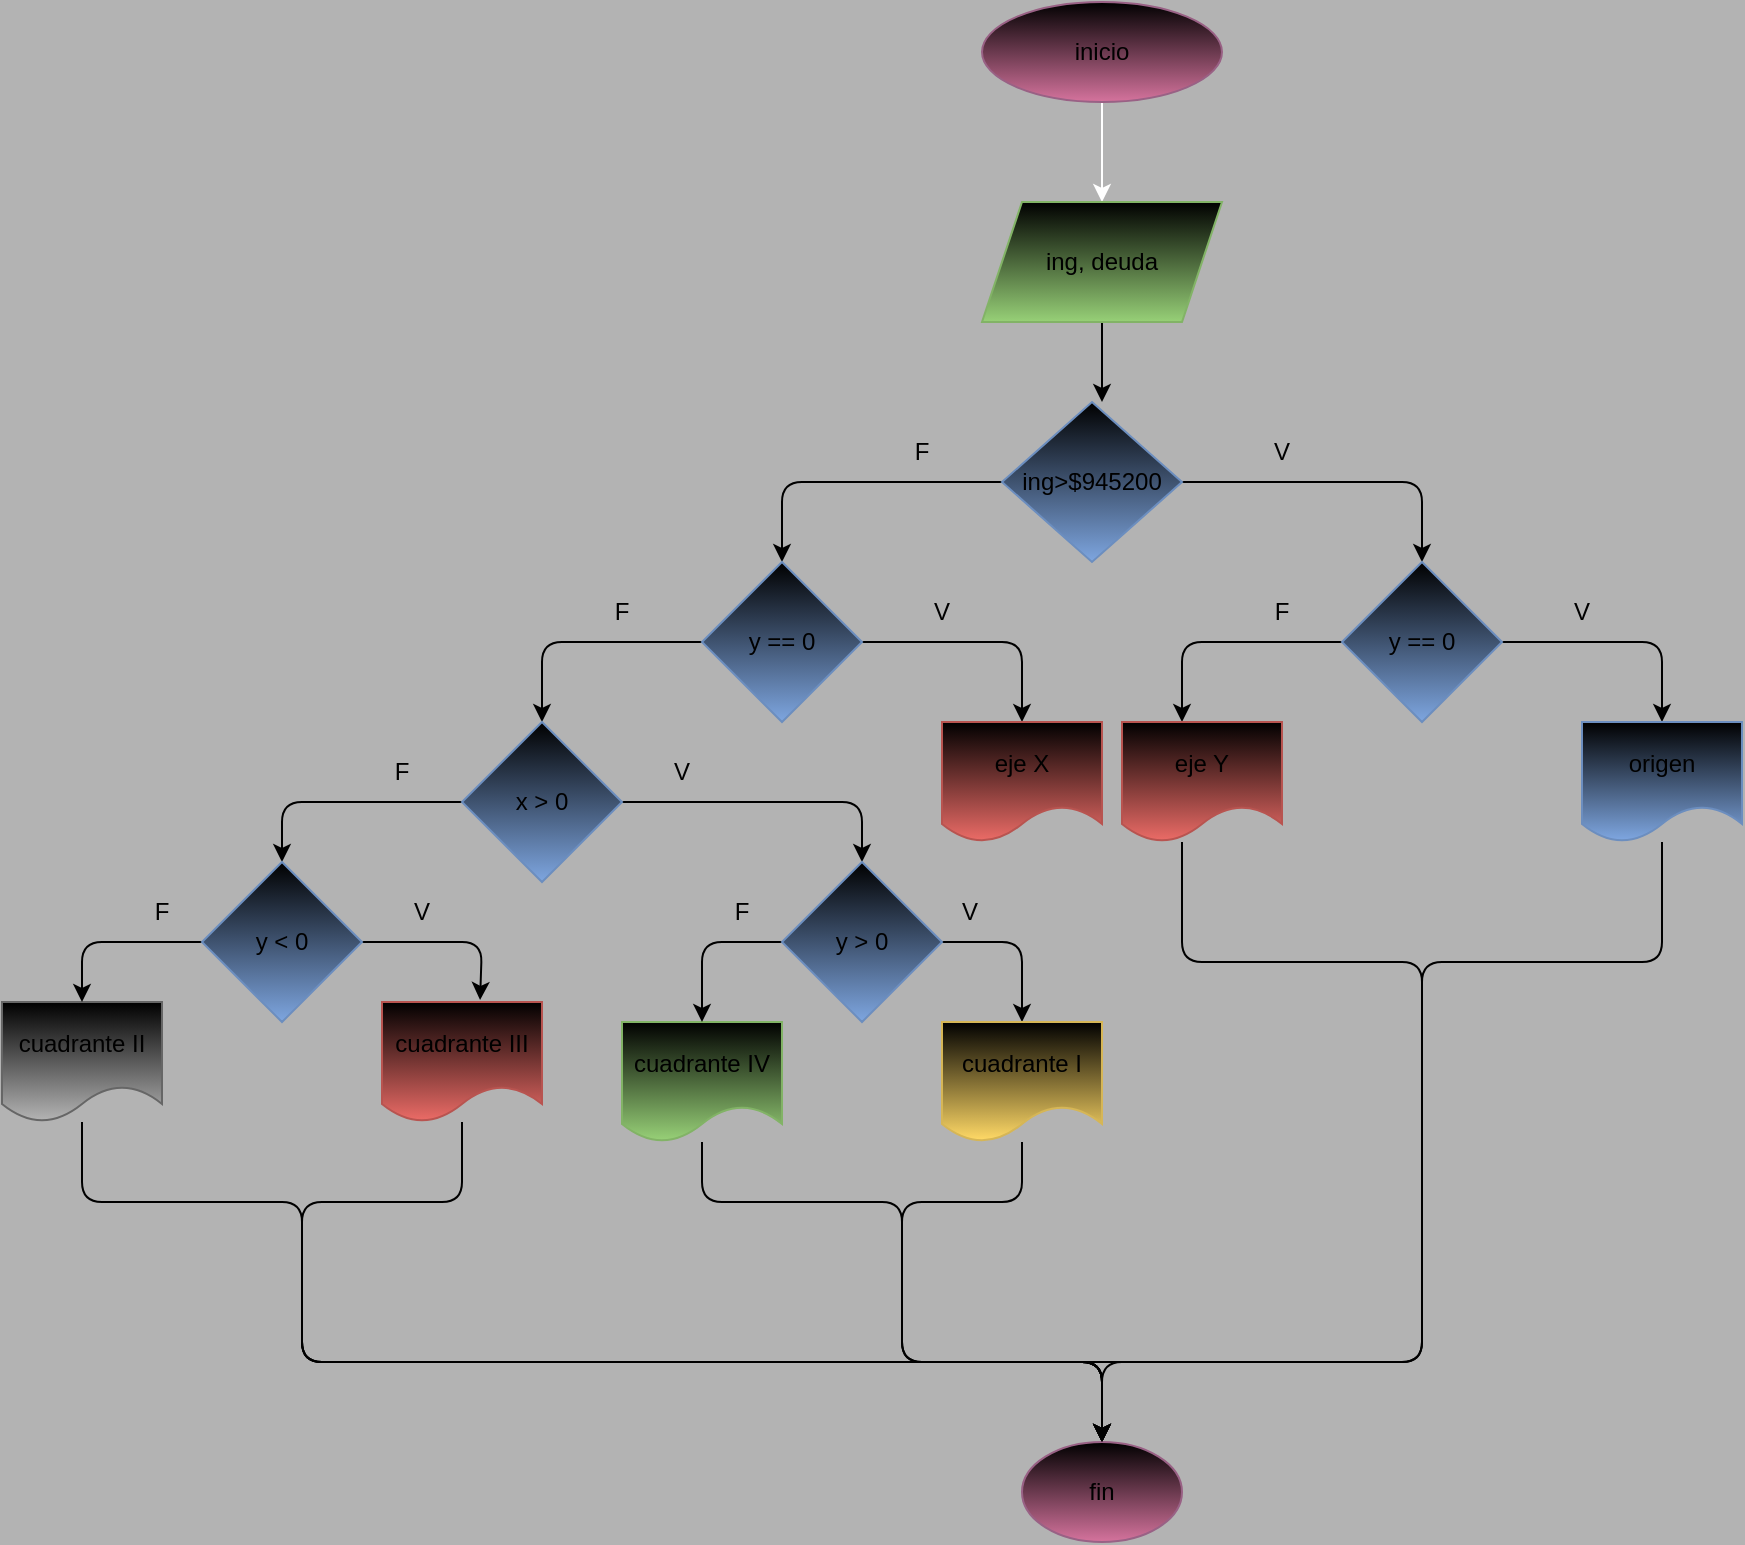 <mxfile>
    <diagram id="5LquKadr7rG5nD2s-f8d" name="Página-1">
        <mxGraphModel dx="1489" dy="411" grid="1" gridSize="10" guides="1" tooltips="1" connect="1" arrows="1" fold="1" page="1" pageScale="1" pageWidth="827" pageHeight="1169" background="#B3B3B3" math="0" shadow="0">
            <root>
                <mxCell id="0"/>
                <mxCell id="1" parent="0"/>
                <mxCell id="4" style="edgeStyle=none;html=1;entryX=0.5;entryY=0;entryDx=0;entryDy=0;strokeColor=#FFFFFF;" parent="1" source="2" target="6" edge="1">
                    <mxGeometry relative="1" as="geometry">
                        <mxPoint x="320" y="130" as="targetPoint"/>
                    </mxGeometry>
                </mxCell>
                <mxCell id="2" value="inicio" style="ellipse;whiteSpace=wrap;html=1;fillColor=#000000;gradientColor=#d5739d;strokeColor=#996185;" parent="1" vertex="1">
                    <mxGeometry x="420" y="40" width="120" height="50" as="geometry"/>
                </mxCell>
                <mxCell id="7" style="edgeStyle=none;html=1;entryX=0.5;entryY=0;entryDx=0;entryDy=0;" parent="1" source="6" edge="1">
                    <mxGeometry relative="1" as="geometry">
                        <mxPoint x="480" y="240" as="targetPoint"/>
                    </mxGeometry>
                </mxCell>
                <mxCell id="6" value="ing, deuda" style="shape=parallelogram;perimeter=parallelogramPerimeter;whiteSpace=wrap;html=1;fixedSize=1;fillColor=#000000;gradientColor=#97d077;strokeColor=#82b366;" parent="1" vertex="1">
                    <mxGeometry x="420" y="140" width="120" height="60" as="geometry"/>
                </mxCell>
                <mxCell id="9" style="edgeStyle=none;html=1;" parent="1" edge="1">
                    <mxGeometry relative="1" as="geometry">
                        <mxPoint x="640" y="320" as="targetPoint"/>
                        <mxPoint x="520" y="280" as="sourcePoint"/>
                        <Array as="points">
                            <mxPoint x="640" y="280"/>
                        </Array>
                    </mxGeometry>
                </mxCell>
                <mxCell id="10" style="edgeStyle=none;html=1;" parent="1" edge="1">
                    <mxGeometry relative="1" as="geometry">
                        <mxPoint x="320" y="320" as="targetPoint"/>
                        <mxPoint x="440" y="280" as="sourcePoint"/>
                        <Array as="points">
                            <mxPoint x="320" y="280"/>
                        </Array>
                    </mxGeometry>
                </mxCell>
                <mxCell id="11" value="F" style="text;strokeColor=none;align=center;fillColor=none;html=1;verticalAlign=middle;whiteSpace=wrap;rounded=0;" parent="1" vertex="1">
                    <mxGeometry x="360" y="250" width="60" height="30" as="geometry"/>
                </mxCell>
                <mxCell id="13" value="V" style="text;strokeColor=none;align=center;fillColor=none;html=1;verticalAlign=middle;whiteSpace=wrap;rounded=0;" parent="1" vertex="1">
                    <mxGeometry x="540" y="250" width="60" height="30" as="geometry"/>
                </mxCell>
                <mxCell id="15" style="edgeStyle=none;html=1;" parent="1" edge="1">
                    <mxGeometry relative="1" as="geometry">
                        <mxPoint x="200" y="400" as="targetPoint"/>
                        <mxPoint x="280" y="360" as="sourcePoint"/>
                        <Array as="points">
                            <mxPoint x="200" y="360"/>
                            <mxPoint x="200" y="400"/>
                        </Array>
                    </mxGeometry>
                </mxCell>
                <mxCell id="16" style="edgeStyle=none;html=1;" parent="1" edge="1">
                    <mxGeometry relative="1" as="geometry">
                        <mxPoint x="440" y="400" as="targetPoint"/>
                        <mxPoint x="360" y="360" as="sourcePoint"/>
                        <Array as="points">
                            <mxPoint x="440" y="360"/>
                        </Array>
                    </mxGeometry>
                </mxCell>
                <mxCell id="17" value="F" style="text;strokeColor=none;align=center;fillColor=none;html=1;verticalAlign=middle;whiteSpace=wrap;rounded=0;" parent="1" vertex="1">
                    <mxGeometry x="210" y="330" width="60" height="30" as="geometry"/>
                </mxCell>
                <mxCell id="18" value="V" style="text;strokeColor=none;align=center;fillColor=none;html=1;verticalAlign=middle;whiteSpace=wrap;rounded=0;" parent="1" vertex="1">
                    <mxGeometry x="370" y="330" width="60" height="30" as="geometry"/>
                </mxCell>
                <mxCell id="21" style="edgeStyle=none;html=1;exitX=0;exitY=1;exitDx=0;exitDy=0;entryX=0.5;entryY=0;entryDx=0;entryDy=0;" parent="1" source="23" target="40" edge="1">
                    <mxGeometry relative="1" as="geometry">
                        <mxPoint x="320" y="480" as="targetPoint"/>
                        <Array as="points">
                            <mxPoint x="360" y="440"/>
                        </Array>
                    </mxGeometry>
                </mxCell>
                <mxCell id="23" value="V" style="text;strokeColor=none;align=center;fillColor=none;html=1;verticalAlign=middle;whiteSpace=wrap;rounded=0;" parent="1" vertex="1">
                    <mxGeometry x="240" y="410" width="60" height="30" as="geometry"/>
                </mxCell>
                <mxCell id="31" style="edgeStyle=none;html=1;entryX=0.5;entryY=0;entryDx=0;entryDy=0;" parent="1" source="45" target="32" edge="1">
                    <mxGeometry relative="1" as="geometry">
                        <mxPoint x="400" y="760" as="targetPoint"/>
                        <mxPoint x="720" y="700" as="sourcePoint"/>
                        <Array as="points">
                            <mxPoint x="760" y="520"/>
                            <mxPoint x="640" y="520"/>
                            <mxPoint x="640" y="720"/>
                            <mxPoint x="400" y="720"/>
                            <mxPoint x="480" y="720"/>
                        </Array>
                    </mxGeometry>
                </mxCell>
                <mxCell id="34" style="edgeStyle=none;html=1;entryX=0.5;entryY=0;entryDx=0;entryDy=0;exitX=0.375;exitY=1;exitDx=0;exitDy=0;exitPerimeter=0;" parent="1" source="46" target="32" edge="1">
                    <mxGeometry relative="1" as="geometry">
                        <mxPoint x="560" y="700" as="sourcePoint"/>
                        <Array as="points">
                            <mxPoint x="520" y="520"/>
                            <mxPoint x="640" y="520"/>
                            <mxPoint x="640" y="720"/>
                            <mxPoint x="480" y="720"/>
                        </Array>
                    </mxGeometry>
                </mxCell>
                <mxCell id="29" style="edgeStyle=none;html=1;entryX=0.5;entryY=0;entryDx=0;entryDy=0;" parent="1" source="48" target="32" edge="1">
                    <mxGeometry relative="1" as="geometry">
                        <mxPoint x="400" y="760" as="targetPoint"/>
                        <Array as="points">
                            <mxPoint x="440" y="640"/>
                            <mxPoint x="380" y="640"/>
                            <mxPoint x="380" y="720"/>
                            <mxPoint x="480" y="720"/>
                        </Array>
                    </mxGeometry>
                </mxCell>
                <mxCell id="53" style="edgeStyle=none;html=1;entryX=0.5;entryY=0;entryDx=0;entryDy=0;" parent="1" source="26" target="32" edge="1">
                    <mxGeometry relative="1" as="geometry">
                        <Array as="points">
                            <mxPoint x="160" y="640"/>
                            <mxPoint x="80" y="640"/>
                            <mxPoint x="80" y="720"/>
                            <mxPoint x="480" y="720"/>
                        </Array>
                    </mxGeometry>
                </mxCell>
                <mxCell id="26" value="cuadrante III" style="shape=document;whiteSpace=wrap;html=1;boundedLbl=1;fillColor=#000000;gradientColor=#ea6b66;strokeColor=#b85450;" parent="1" vertex="1">
                    <mxGeometry x="120" y="540" width="80" height="60" as="geometry"/>
                </mxCell>
                <mxCell id="28" style="edgeStyle=none;html=1;entryX=0.5;entryY=0;entryDx=0;entryDy=0;" parent="1" source="27" target="32" edge="1">
                    <mxGeometry relative="1" as="geometry">
                        <mxPoint x="400" y="760" as="targetPoint"/>
                        <Array as="points">
                            <mxPoint x="280" y="640"/>
                            <mxPoint x="380" y="640"/>
                            <mxPoint x="380" y="720"/>
                            <mxPoint x="480" y="720"/>
                            <mxPoint x="480" y="740"/>
                        </Array>
                    </mxGeometry>
                </mxCell>
                <mxCell id="27" value="cuadrante IV" style="shape=document;whiteSpace=wrap;html=1;boundedLbl=1;fillColor=#000000;gradientColor=#97d077;strokeColor=#82b366;" parent="1" vertex="1">
                    <mxGeometry x="240" y="550" width="80" height="60" as="geometry"/>
                </mxCell>
                <mxCell id="32" value="fin" style="ellipse;whiteSpace=wrap;html=1;fillColor=#000000;gradientColor=#d5739d;strokeColor=#996185;" parent="1" vertex="1">
                    <mxGeometry x="440" y="760" width="80" height="50" as="geometry"/>
                </mxCell>
                <mxCell id="36" style="edgeStyle=none;html=1;entryX=0.5;entryY=0;entryDx=0;entryDy=0;" parent="1" target="32" edge="1">
                    <mxGeometry relative="1" as="geometry">
                        <mxPoint x="80" y="700" as="sourcePoint"/>
                        <Array as="points">
                            <mxPoint x="80" y="720"/>
                            <mxPoint x="480" y="720"/>
                        </Array>
                    </mxGeometry>
                </mxCell>
                <mxCell id="37" value="y == 0" style="rhombus;whiteSpace=wrap;html=1;fillColor=#000000;gradientColor=#7ea6e0;strokeColor=#6c8ebf;" parent="1" vertex="1">
                    <mxGeometry x="280" y="320" width="80" height="80" as="geometry"/>
                </mxCell>
                <mxCell id="39" value="ing&amp;gt;$945200" style="rhombus;whiteSpace=wrap;html=1;fillColor=#000000;gradientColor=#7ea6e0;strokeColor=#6c8ebf;" parent="1" vertex="1">
                    <mxGeometry x="430" y="240" width="90" height="80" as="geometry"/>
                </mxCell>
                <mxCell id="50" style="edgeStyle=none;html=1;entryX=0.5;entryY=0;entryDx=0;entryDy=0;" parent="1" source="40" target="48" edge="1">
                    <mxGeometry relative="1" as="geometry">
                        <Array as="points">
                            <mxPoint x="440" y="510"/>
                        </Array>
                    </mxGeometry>
                </mxCell>
                <mxCell id="51" style="edgeStyle=none;html=1;entryX=0.5;entryY=0;entryDx=0;entryDy=0;" parent="1" source="40" target="27" edge="1">
                    <mxGeometry relative="1" as="geometry">
                        <Array as="points">
                            <mxPoint x="280" y="510"/>
                        </Array>
                    </mxGeometry>
                </mxCell>
                <mxCell id="40" value="y &amp;gt; 0" style="rhombus;whiteSpace=wrap;html=1;fillColor=#000000;gradientColor=#7ea6e0;strokeColor=#6c8ebf;" parent="1" vertex="1">
                    <mxGeometry x="320" y="470" width="80" height="80" as="geometry"/>
                </mxCell>
                <mxCell id="44" style="edgeStyle=none;html=1;" parent="1" source="41" edge="1">
                    <mxGeometry relative="1" as="geometry">
                        <mxPoint x="760" y="400" as="targetPoint"/>
                        <Array as="points">
                            <mxPoint x="760" y="360"/>
                        </Array>
                    </mxGeometry>
                </mxCell>
                <mxCell id="63" style="edgeStyle=none;html=1;entryX=0.375;entryY=0;entryDx=0;entryDy=0;entryPerimeter=0;" parent="1" source="41" target="46" edge="1">
                    <mxGeometry relative="1" as="geometry">
                        <Array as="points">
                            <mxPoint x="520" y="360"/>
                        </Array>
                    </mxGeometry>
                </mxCell>
                <mxCell id="41" value="y == 0" style="rhombus;whiteSpace=wrap;html=1;fillColor=#000000;gradientColor=#7ea6e0;strokeColor=#6c8ebf;" parent="1" vertex="1">
                    <mxGeometry x="600" y="320" width="80" height="80" as="geometry"/>
                </mxCell>
                <mxCell id="58" style="edgeStyle=none;html=1;entryX=0.5;entryY=0;entryDx=0;entryDy=0;" parent="1" source="42" target="54" edge="1">
                    <mxGeometry relative="1" as="geometry">
                        <Array as="points">
                            <mxPoint x="70" y="440"/>
                        </Array>
                    </mxGeometry>
                </mxCell>
                <mxCell id="42" value="x &amp;gt; 0" style="rhombus;whiteSpace=wrap;html=1;fillColor=#000000;gradientColor=#7ea6e0;strokeColor=#6c8ebf;" parent="1" vertex="1">
                    <mxGeometry x="160" y="400" width="80" height="80" as="geometry"/>
                </mxCell>
                <mxCell id="45" value="origen" style="shape=document;whiteSpace=wrap;html=1;boundedLbl=1;fillColor=#000000;gradientColor=#7ea6e0;strokeColor=#6c8ebf;" parent="1" vertex="1">
                    <mxGeometry x="720" y="400" width="80" height="60" as="geometry"/>
                </mxCell>
                <mxCell id="46" value="eje Y" style="shape=document;whiteSpace=wrap;html=1;boundedLbl=1;fillColor=#000000;gradientColor=#ea6b66;strokeColor=#b85450;" parent="1" vertex="1">
                    <mxGeometry x="490" y="400" width="80" height="60" as="geometry"/>
                </mxCell>
                <mxCell id="52" style="edgeStyle=none;html=1;" parent="1" source="47" edge="1">
                    <mxGeometry relative="1" as="geometry">
                        <mxPoint x="480" y="760" as="targetPoint"/>
                        <Array as="points">
                            <mxPoint x="-30" y="640"/>
                            <mxPoint x="80" y="640"/>
                            <mxPoint x="80" y="720"/>
                            <mxPoint x="480" y="720"/>
                        </Array>
                    </mxGeometry>
                </mxCell>
                <mxCell id="47" value="cuadrante II" style="shape=document;whiteSpace=wrap;html=1;boundedLbl=1;fillColor=#000000;gradientColor=#b3b3b3;strokeColor=#666666;" parent="1" vertex="1">
                    <mxGeometry x="-70" y="540" width="80" height="60" as="geometry"/>
                </mxCell>
                <mxCell id="48" value="cuadrante I" style="shape=document;whiteSpace=wrap;html=1;boundedLbl=1;fillColor=#000000;gradientColor=#ffd966;strokeColor=#d6b656;" parent="1" vertex="1">
                    <mxGeometry x="400" y="550" width="80" height="60" as="geometry"/>
                </mxCell>
                <mxCell id="49" value="eje X" style="shape=document;whiteSpace=wrap;html=1;boundedLbl=1;fillColor=#000000;gradientColor=#ea6b66;strokeColor=#b85450;" parent="1" vertex="1">
                    <mxGeometry x="400" y="400" width="80" height="60" as="geometry"/>
                </mxCell>
                <mxCell id="55" style="edgeStyle=none;html=1;entryX=0.613;entryY=-0.017;entryDx=0;entryDy=0;entryPerimeter=0;" parent="1" source="54" target="26" edge="1">
                    <mxGeometry relative="1" as="geometry">
                        <Array as="points">
                            <mxPoint x="170" y="510"/>
                        </Array>
                    </mxGeometry>
                </mxCell>
                <mxCell id="56" style="edgeStyle=none;html=1;entryX=0.5;entryY=0;entryDx=0;entryDy=0;" parent="1" source="54" target="47" edge="1">
                    <mxGeometry relative="1" as="geometry">
                        <Array as="points">
                            <mxPoint x="-30" y="510"/>
                        </Array>
                    </mxGeometry>
                </mxCell>
                <mxCell id="54" value="y &amp;lt; 0" style="rhombus;whiteSpace=wrap;html=1;fillColor=#000000;gradientColor=#7ea6e0;strokeColor=#6c8ebf;" parent="1" vertex="1">
                    <mxGeometry x="30" y="470" width="80" height="80" as="geometry"/>
                </mxCell>
                <mxCell id="59" value="F" style="text;strokeColor=none;align=center;fillColor=none;html=1;verticalAlign=middle;whiteSpace=wrap;rounded=0;" parent="1" vertex="1">
                    <mxGeometry x="100" y="410" width="60" height="30" as="geometry"/>
                </mxCell>
                <mxCell id="61" value="V" style="text;strokeColor=none;align=center;fillColor=none;html=1;verticalAlign=middle;whiteSpace=wrap;rounded=0;" parent="1" vertex="1">
                    <mxGeometry x="690" y="330" width="60" height="30" as="geometry"/>
                </mxCell>
                <mxCell id="64" value="F" style="text;strokeColor=none;align=center;fillColor=none;html=1;verticalAlign=middle;whiteSpace=wrap;rounded=0;" parent="1" vertex="1">
                    <mxGeometry x="540" y="330" width="60" height="30" as="geometry"/>
                </mxCell>
                <mxCell id="65" value="F" style="text;strokeColor=none;align=center;fillColor=none;html=1;verticalAlign=middle;whiteSpace=wrap;rounded=0;" parent="1" vertex="1">
                    <mxGeometry x="-20" y="480" width="60" height="30" as="geometry"/>
                </mxCell>
                <mxCell id="66" value="V" style="text;strokeColor=none;align=center;fillColor=none;html=1;verticalAlign=middle;whiteSpace=wrap;rounded=0;" parent="1" vertex="1">
                    <mxGeometry x="110" y="480" width="60" height="30" as="geometry"/>
                </mxCell>
                <mxCell id="67" value="F" style="text;strokeColor=none;align=center;fillColor=none;html=1;verticalAlign=middle;whiteSpace=wrap;rounded=0;" parent="1" vertex="1">
                    <mxGeometry x="270" y="480" width="60" height="30" as="geometry"/>
                </mxCell>
                <mxCell id="68" value="V" style="text;strokeColor=none;align=center;fillColor=none;html=1;verticalAlign=middle;whiteSpace=wrap;rounded=0;" parent="1" vertex="1">
                    <mxGeometry x="384" y="480" width="60" height="30" as="geometry"/>
                </mxCell>
            </root>
        </mxGraphModel>
    </diagram>
</mxfile>